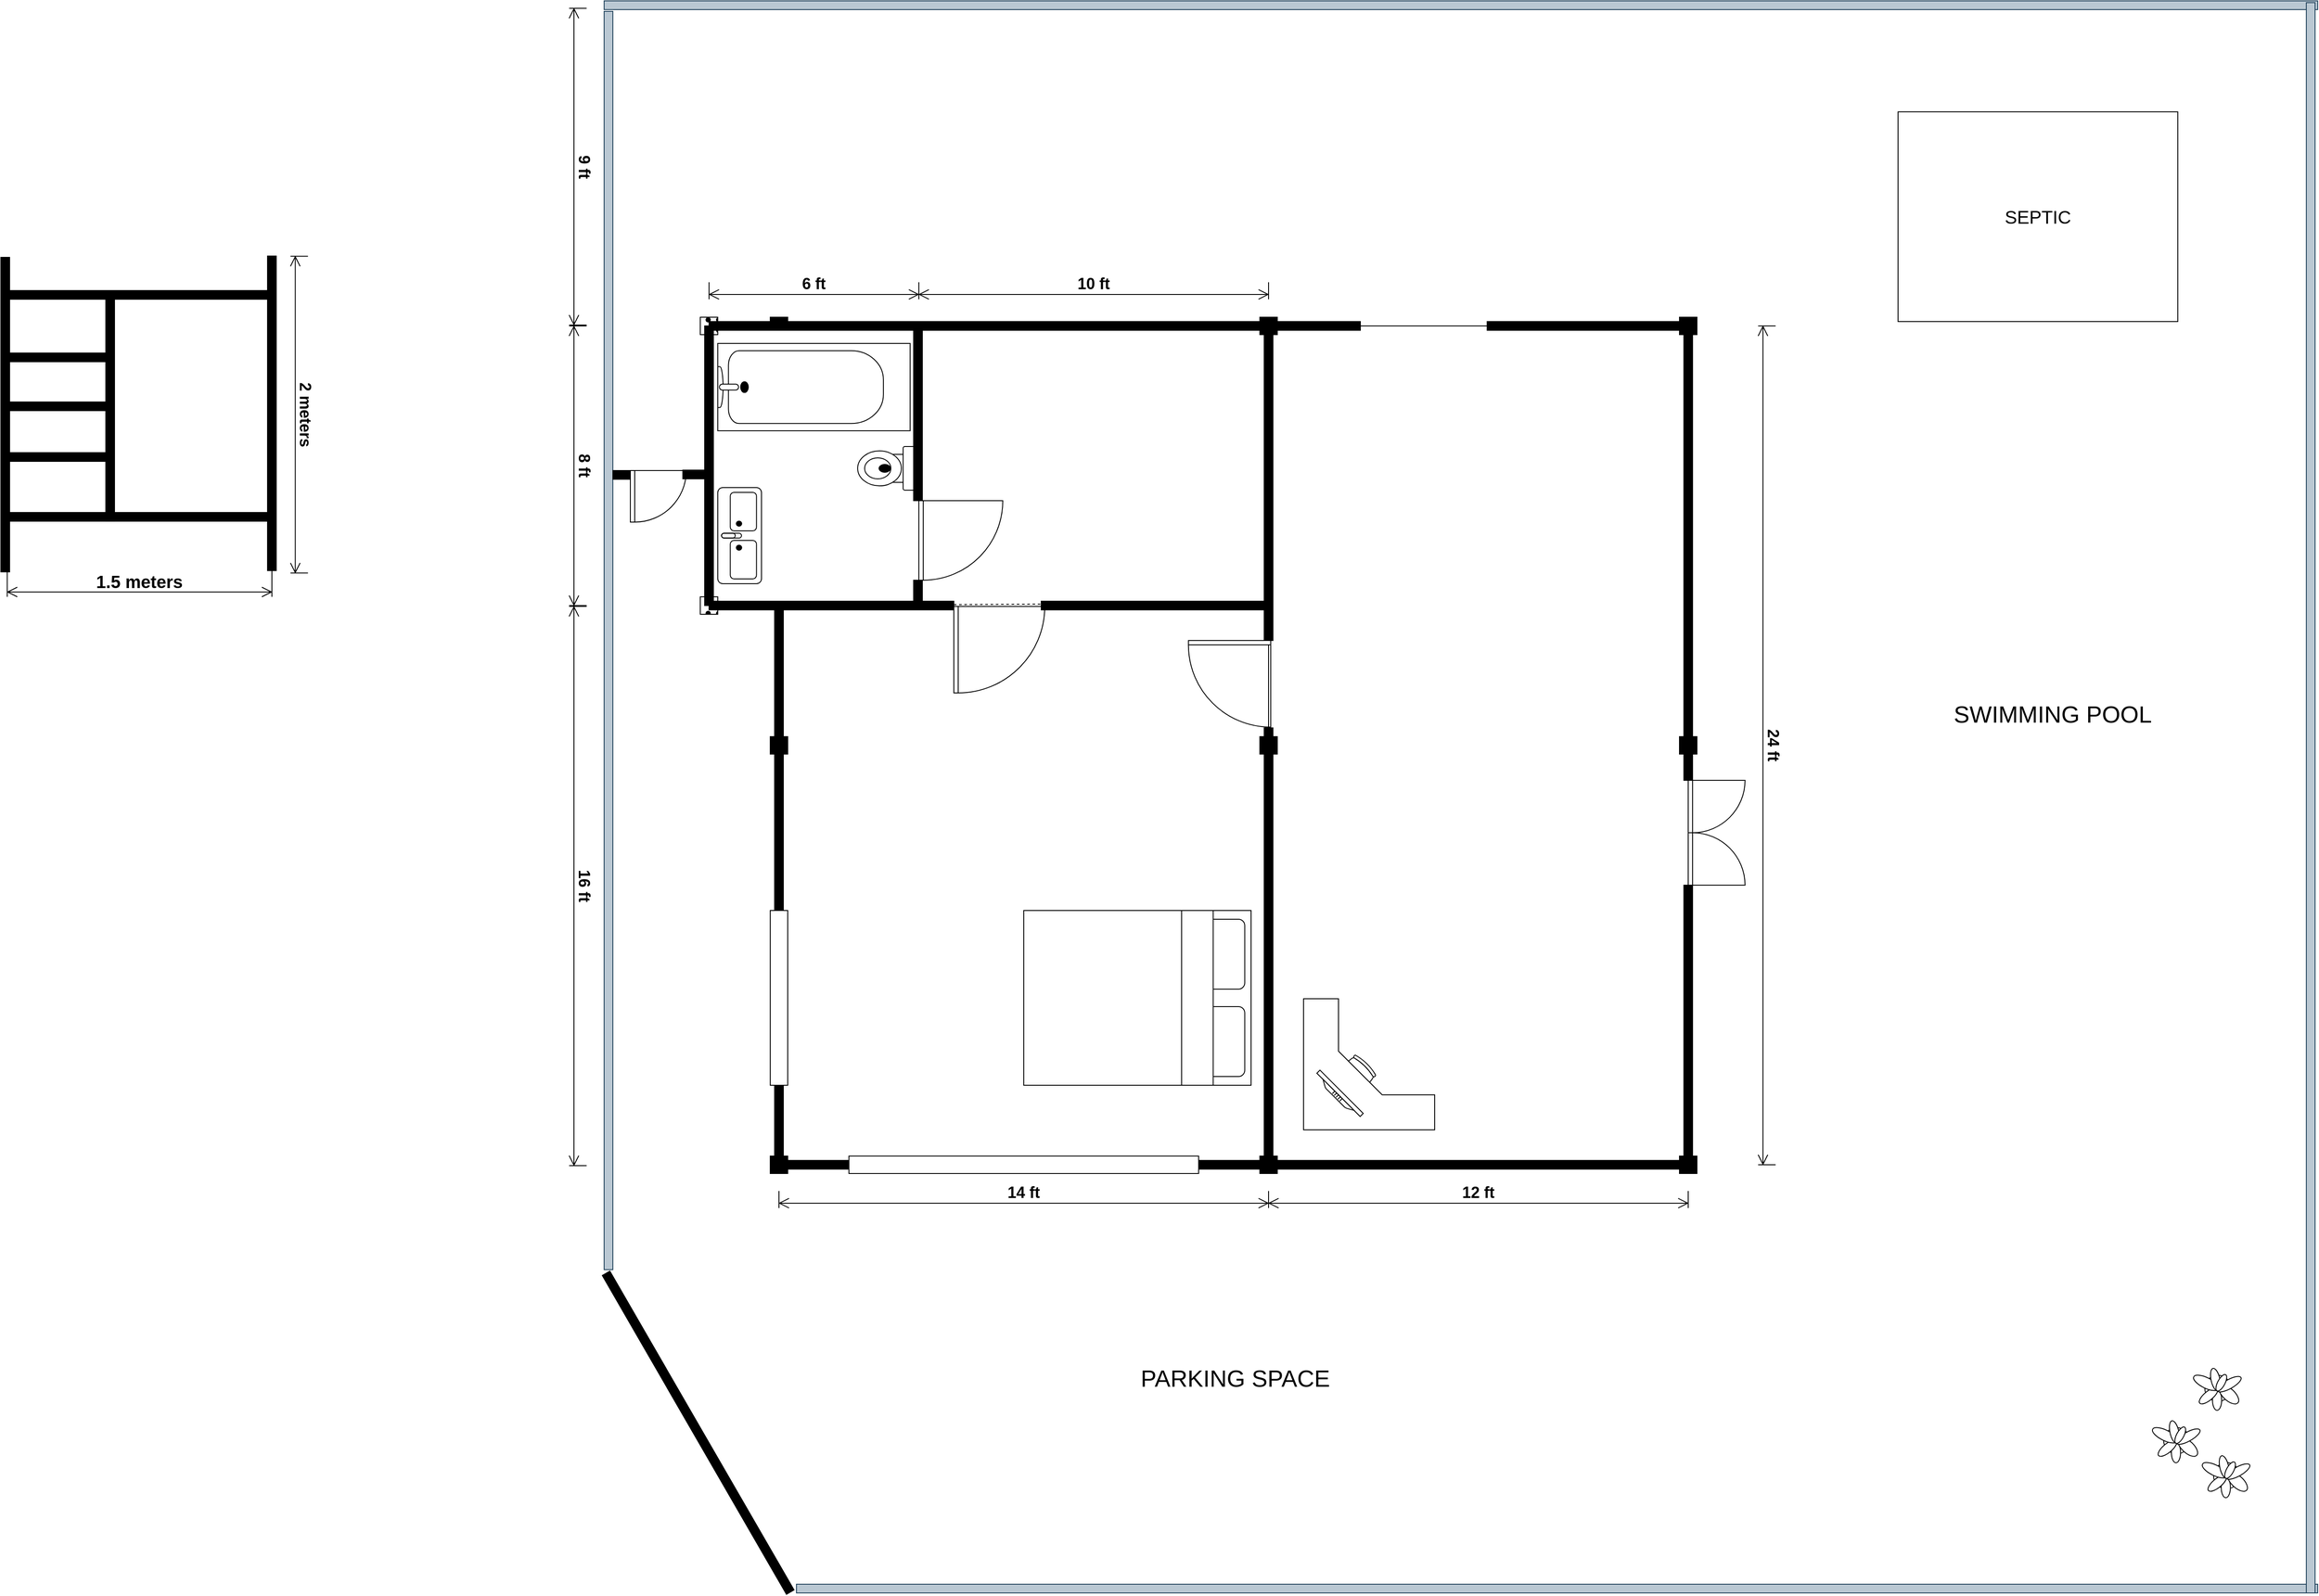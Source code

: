 <mxfile version="21.1.5" type="github">
  <diagram name="Page-1" id="16e2658f-23c8-b752-8be9-c03fbebb8bbe">
    <mxGraphModel dx="5154" dy="2006" grid="1" gridSize="10" guides="1" tooltips="1" connect="1" arrows="1" fold="1" page="1" pageScale="1" pageWidth="1100" pageHeight="850" background="none" math="0" shadow="0">
      <root>
        <mxCell id="0" />
        <mxCell id="1" parent="0" />
        <mxCell id="7wt9Ctz-3R3l7GTghrN8-20" value="24 ft" style="shape=dimension;whiteSpace=wrap;html=1;align=center;points=[];verticalAlign=bottom;spacingBottom=3;labelBackgroundColor=none;rotation=90;direction=east;flipH=0;flipV=0;fontSize=18;fontStyle=1" parent="1" vertex="1">
          <mxGeometry x="-310" y="550" width="960" height="20" as="geometry" />
        </mxCell>
        <mxCell id="7wt9Ctz-3R3l7GTghrN8-34" value="&lt;font style=&quot;font-size: 18px;&quot;&gt;6 ft&lt;/font&gt;" style="shape=dimension;whiteSpace=wrap;html=1;align=center;points=[];verticalAlign=bottom;spacingBottom=3;labelBackgroundColor=none;fontStyle=1" parent="1" vertex="1">
          <mxGeometry x="-1040" y="30" width="240" height="19.49" as="geometry" />
        </mxCell>
        <mxCell id="7wt9Ctz-3R3l7GTghrN8-43" value="" style="rounded=0;whiteSpace=wrap;html=1;fillColor=none;movable=0;resizable=0;rotatable=0;deletable=0;editable=0;locked=1;connectable=0;" parent="1" vertex="1">
          <mxGeometry x="-960" y="80" width="560" height="960" as="geometry" />
        </mxCell>
        <mxCell id="7wt9Ctz-3R3l7GTghrN8-44" value="" style="rounded=0;whiteSpace=wrap;html=1;fillColor=none;movable=0;resizable=0;rotatable=0;deletable=0;editable=0;locked=1;connectable=0;" parent="1" vertex="1">
          <mxGeometry x="-400" y="80" width="480" height="960" as="geometry" />
        </mxCell>
        <mxCell id="7wt9Ctz-3R3l7GTghrN8-45" value="" style="whiteSpace=wrap;html=1;aspect=fixed;fillColor=#000000;" parent="1" vertex="1">
          <mxGeometry x="-410" y="70" width="20" height="20" as="geometry" />
        </mxCell>
        <mxCell id="7wt9Ctz-3R3l7GTghrN8-46" value="" style="whiteSpace=wrap;html=1;aspect=fixed;fillColor=#000000;" parent="1" vertex="1">
          <mxGeometry x="-410" y="550" width="20" height="20" as="geometry" />
        </mxCell>
        <mxCell id="7wt9Ctz-3R3l7GTghrN8-47" value="" style="whiteSpace=wrap;html=1;aspect=fixed;fillColor=#000000;" parent="1" vertex="1">
          <mxGeometry x="-410" y="1030" width="20" height="20" as="geometry" />
        </mxCell>
        <mxCell id="7wt9Ctz-3R3l7GTghrN8-48" value="" style="whiteSpace=wrap;html=1;aspect=fixed;fillColor=#000000;" parent="1" vertex="1">
          <mxGeometry x="70" y="70" width="20" height="20" as="geometry" />
        </mxCell>
        <mxCell id="7wt9Ctz-3R3l7GTghrN8-49" value="" style="whiteSpace=wrap;html=1;aspect=fixed;fillColor=#000000;" parent="1" vertex="1">
          <mxGeometry x="70" y="550" width="20" height="20" as="geometry" />
        </mxCell>
        <mxCell id="7wt9Ctz-3R3l7GTghrN8-50" value="" style="whiteSpace=wrap;html=1;aspect=fixed;fillColor=#000000;" parent="1" vertex="1">
          <mxGeometry x="70" y="1030" width="20" height="20" as="geometry" />
        </mxCell>
        <mxCell id="7wt9Ctz-3R3l7GTghrN8-51" value="" style="whiteSpace=wrap;html=1;aspect=fixed;fillColor=#000000;" parent="1" vertex="1">
          <mxGeometry x="-970" y="70" width="20" height="20" as="geometry" />
        </mxCell>
        <mxCell id="7wt9Ctz-3R3l7GTghrN8-52" value="" style="whiteSpace=wrap;html=1;aspect=fixed;fillColor=#000000;" parent="1" vertex="1">
          <mxGeometry x="-970" y="550" width="20" height="20" as="geometry" />
        </mxCell>
        <mxCell id="7wt9Ctz-3R3l7GTghrN8-53" value="" style="whiteSpace=wrap;html=1;aspect=fixed;fillColor=#000000;" parent="1" vertex="1">
          <mxGeometry x="-970" y="1030" width="20" height="20" as="geometry" />
        </mxCell>
        <mxCell id="7wt9Ctz-3R3l7GTghrN8-54" value="" style="verticalLabelPosition=bottom;html=1;verticalAlign=top;align=center;shape=mxgraph.floorplan.doorRight;aspect=fixed;" parent="1" vertex="1">
          <mxGeometry x="-491.65" y="440" width="94.12" height="100" as="geometry" />
        </mxCell>
        <mxCell id="7wt9Ctz-3R3l7GTghrN8-55" value="" style="verticalLabelPosition=bottom;html=1;verticalAlign=top;align=center;shape=mxgraph.floorplan.doorDouble;aspect=fixed;direction=north;" parent="1" vertex="1">
          <mxGeometry x="80" y="600" width="63.76" height="120" as="geometry" />
        </mxCell>
        <mxCell id="7wt9Ctz-3R3l7GTghrN8-65" value="" style="endArrow=none;html=1;rounded=0;entryX=0;entryY=0.5;entryDx=0;entryDy=0;exitX=1;exitY=0.5;exitDx=0;exitDy=0;" parent="1" source="7wt9Ctz-3R3l7GTghrN8-57" target="7wt9Ctz-3R3l7GTghrN8-51" edge="1">
          <mxGeometry width="50" height="50" relative="1" as="geometry">
            <mxPoint x="-910" y="430" as="sourcePoint" />
            <mxPoint x="-860" y="380" as="targetPoint" />
          </mxGeometry>
        </mxCell>
        <mxCell id="7wt9Ctz-3R3l7GTghrN8-66" value="" style="endArrow=none;html=1;rounded=0;entryX=0;entryY=0.333;entryDx=0;entryDy=0;exitX=1;exitY=0.5;exitDx=0;exitDy=0;entryPerimeter=0;" parent="1" target="7wt9Ctz-3R3l7GTghrN8-43" edge="1">
          <mxGeometry width="50" height="50" relative="1" as="geometry">
            <mxPoint x="-1030" y="399.72" as="sourcePoint" />
            <mxPoint x="-970" y="399.72" as="targetPoint" />
          </mxGeometry>
        </mxCell>
        <mxCell id="7wt9Ctz-3R3l7GTghrN8-67" value="" style="endArrow=none;html=1;rounded=0;entryX=0.5;entryY=1;entryDx=0;entryDy=0;exitX=0.5;exitY=0;exitDx=0;exitDy=0;" parent="1" source="7wt9Ctz-3R3l7GTghrN8-59" target="7wt9Ctz-3R3l7GTghrN8-57" edge="1">
          <mxGeometry width="50" height="50" relative="1" as="geometry">
            <mxPoint x="-1020" y="409.72" as="sourcePoint" />
            <mxPoint x="-950" y="410" as="targetPoint" />
          </mxGeometry>
        </mxCell>
        <mxCell id="7wt9Ctz-3R3l7GTghrN8-68" value="" style="endArrow=none;html=1;rounded=0;entryX=-0.001;entryY=0.334;entryDx=0;entryDy=0;entryPerimeter=0;dashed=1;" parent="1" source="7wt9Ctz-3R3l7GTghrN8-91" target="7wt9Ctz-3R3l7GTghrN8-44" edge="1">
          <mxGeometry width="50" height="50" relative="1" as="geometry">
            <mxPoint x="-960" y="400" as="sourcePoint" />
            <mxPoint x="-890" y="399.8" as="targetPoint" />
          </mxGeometry>
        </mxCell>
        <mxCell id="7wt9Ctz-3R3l7GTghrN8-69" value="" style="endArrow=none;html=1;rounded=0;entryX=0.5;entryY=1;entryDx=0;entryDy=0;dashed=1;" parent="1" source="7wt9Ctz-3R3l7GTghrN8-98" edge="1">
          <mxGeometry width="50" height="50" relative="1" as="geometry">
            <mxPoint x="-800" y="400" as="sourcePoint" />
            <mxPoint x="-800" y="80" as="targetPoint" />
          </mxGeometry>
        </mxCell>
        <mxCell id="7wt9Ctz-3R3l7GTghrN8-70" value="" style="verticalLabelPosition=bottom;html=1;verticalAlign=top;align=center;shape=mxgraph.floorplan.doorRight;aspect=fixed;direction=north;" parent="1" vertex="1">
          <mxGeometry x="-760" y="401" width="105.14" height="99" as="geometry" />
        </mxCell>
        <mxCell id="7wt9Ctz-3R3l7GTghrN8-71" value="" style="verticalLabelPosition=bottom;html=1;verticalAlign=top;align=center;shape=mxgraph.floorplan.doorRight;aspect=fixed;direction=north;" parent="1" vertex="1">
          <mxGeometry x="-800" y="280" width="96.65" height="91" as="geometry" />
        </mxCell>
        <mxCell id="7wt9Ctz-3R3l7GTghrN8-72" value="" style="rounded=0;whiteSpace=wrap;html=1;" parent="1" vertex="1">
          <mxGeometry x="-1040" y="80" width="240" height="320" as="geometry" />
        </mxCell>
        <mxCell id="7wt9Ctz-3R3l7GTghrN8-57" value="" style="whiteSpace=wrap;html=1;aspect=fixed;fillColor=#000000;fillStyle=dots;" parent="1" vertex="1">
          <mxGeometry x="-1050" y="70.0" width="20" height="20" as="geometry" />
        </mxCell>
        <mxCell id="7wt9Ctz-3R3l7GTghrN8-59" value="" style="whiteSpace=wrap;html=1;aspect=fixed;fillColor=#000000;fillStyle=dots;" parent="1" vertex="1">
          <mxGeometry x="-1050" y="390.0" width="20" height="20" as="geometry" />
        </mxCell>
        <mxCell id="7wt9Ctz-3R3l7GTghrN8-73" value="" style="verticalLabelPosition=bottom;html=1;verticalAlign=top;align=center;shape=mxgraph.floorplan.toilet;direction=south;" parent="1" vertex="1">
          <mxGeometry x="-870" y="218" width="67" height="50" as="geometry" />
        </mxCell>
        <mxCell id="7wt9Ctz-3R3l7GTghrN8-81" value="" style="verticalLabelPosition=bottom;html=1;verticalAlign=top;align=center;shape=mxgraph.floorplan.bathtub2;" parent="1" vertex="1">
          <mxGeometry x="-1030" y="100" width="220" height="100" as="geometry" />
        </mxCell>
        <mxCell id="7wt9Ctz-3R3l7GTghrN8-82" value="" style="verticalLabelPosition=bottom;html=1;verticalAlign=top;align=center;shape=mxgraph.floorplan.bed_double;direction=south;" parent="1" vertex="1">
          <mxGeometry x="-680" y="749" width="260" height="200" as="geometry" />
        </mxCell>
        <mxCell id="7wt9Ctz-3R3l7GTghrN8-84" value="" style="verticalLabelPosition=bottom;html=1;verticalAlign=top;align=center;shape=mxgraph.floorplan.sink_double2;direction=north;" parent="1" vertex="1">
          <mxGeometry x="-1030" y="265" width="50" height="110" as="geometry" />
        </mxCell>
        <mxCell id="7wt9Ctz-3R3l7GTghrN8-85" value="" style="verticalLabelPosition=bottom;html=1;verticalAlign=top;align=center;shape=mxgraph.floorplan.wall;fillColor=strokeColor;direction=south;" parent="1" vertex="1">
          <mxGeometry x="-965" y="401" width="10" height="149" as="geometry" />
        </mxCell>
        <mxCell id="7wt9Ctz-3R3l7GTghrN8-86" value="" style="verticalLabelPosition=bottom;html=1;verticalAlign=top;align=center;shape=mxgraph.floorplan.wall;fillColor=strokeColor;direction=south;" parent="1" vertex="1">
          <mxGeometry x="-965" y="571" width="10" height="459" as="geometry" />
        </mxCell>
        <mxCell id="7wt9Ctz-3R3l7GTghrN8-87" value="" style="verticalLabelPosition=bottom;html=1;verticalAlign=top;align=center;shape=mxgraph.floorplan.wall;fillColor=strokeColor;" parent="1" vertex="1">
          <mxGeometry x="-950" y="1035" width="540" height="10" as="geometry" />
        </mxCell>
        <mxCell id="7wt9Ctz-3R3l7GTghrN8-88" value="" style="verticalLabelPosition=bottom;html=1;verticalAlign=top;align=center;shape=mxgraph.floorplan.wall;fillColor=strokeColor;direction=south;" parent="1" vertex="1">
          <mxGeometry x="-405" y="570" width="10" height="459" as="geometry" />
        </mxCell>
        <mxCell id="7wt9Ctz-3R3l7GTghrN8-89" value="" style="verticalLabelPosition=bottom;html=1;verticalAlign=top;align=center;shape=mxgraph.floorplan.wall;fillColor=strokeColor;direction=south;" parent="1" vertex="1">
          <mxGeometry x="-405" y="91" width="10" height="349" as="geometry" />
        </mxCell>
        <mxCell id="7wt9Ctz-3R3l7GTghrN8-90" value="" style="verticalLabelPosition=bottom;html=1;verticalAlign=top;align=center;shape=mxgraph.floorplan.wall;fillColor=strokeColor;direction=south;" parent="1" vertex="1">
          <mxGeometry x="-405" y="540" width="10" height="10" as="geometry" />
        </mxCell>
        <mxCell id="7wt9Ctz-3R3l7GTghrN8-92" value="" style="endArrow=none;html=1;rounded=0;entryX=-0.001;entryY=0.334;entryDx=0;entryDy=0;entryPerimeter=0;dashed=1;" parent="1" source="7wt9Ctz-3R3l7GTghrN8-94" target="7wt9Ctz-3R3l7GTghrN8-91" edge="1">
          <mxGeometry width="50" height="50" relative="1" as="geometry">
            <mxPoint x="-960" y="400" as="sourcePoint" />
            <mxPoint x="-400" y="401" as="targetPoint" />
          </mxGeometry>
        </mxCell>
        <mxCell id="7wt9Ctz-3R3l7GTghrN8-91" value="" style="verticalLabelPosition=bottom;html=1;verticalAlign=top;align=center;shape=mxgraph.floorplan.wall;fillColor=strokeColor;" parent="1" vertex="1">
          <mxGeometry x="-660" y="395" width="260" height="10" as="geometry" />
        </mxCell>
        <mxCell id="7wt9Ctz-3R3l7GTghrN8-93" value="" style="verticalLabelPosition=bottom;html=1;verticalAlign=top;align=center;shape=mxgraph.floorplan.wall;fillColor=strokeColor;" parent="1" vertex="1">
          <mxGeometry x="-1040" y="75" width="630" height="10" as="geometry" />
        </mxCell>
        <mxCell id="7wt9Ctz-3R3l7GTghrN8-95" value="" style="endArrow=none;html=1;rounded=0;entryX=-0.001;entryY=0.334;entryDx=0;entryDy=0;entryPerimeter=0;dashed=1;" parent="1" target="7wt9Ctz-3R3l7GTghrN8-94" edge="1">
          <mxGeometry width="50" height="50" relative="1" as="geometry">
            <mxPoint x="-960" y="400" as="sourcePoint" />
            <mxPoint x="-698" y="398" as="targetPoint" />
          </mxGeometry>
        </mxCell>
        <mxCell id="7wt9Ctz-3R3l7GTghrN8-94" value="" style="verticalLabelPosition=bottom;html=1;verticalAlign=top;align=center;shape=mxgraph.floorplan.wall;fillColor=strokeColor;" parent="1" vertex="1">
          <mxGeometry x="-1040" y="395" width="280" height="10" as="geometry" />
        </mxCell>
        <mxCell id="7wt9Ctz-3R3l7GTghrN8-96" value="" style="verticalLabelPosition=bottom;html=1;verticalAlign=top;align=center;shape=mxgraph.floorplan.wall;fillColor=strokeColor;direction=south;" parent="1" vertex="1">
          <mxGeometry x="-1045" y="80" width="10" height="320" as="geometry" />
        </mxCell>
        <mxCell id="7wt9Ctz-3R3l7GTghrN8-97" value="" style="verticalLabelPosition=bottom;html=1;verticalAlign=top;align=center;shape=mxgraph.floorplan.wall;fillColor=strokeColor;direction=south;" parent="1" vertex="1">
          <mxGeometry x="-806" y="83" width="10" height="197" as="geometry" />
        </mxCell>
        <mxCell id="7wt9Ctz-3R3l7GTghrN8-99" value="" style="endArrow=none;html=1;rounded=0;entryX=0.5;entryY=1;entryDx=0;entryDy=0;dashed=1;" parent="1" target="7wt9Ctz-3R3l7GTghrN8-98" edge="1">
          <mxGeometry width="50" height="50" relative="1" as="geometry">
            <mxPoint x="-800" y="400" as="sourcePoint" />
            <mxPoint x="-800" y="80" as="targetPoint" />
          </mxGeometry>
        </mxCell>
        <mxCell id="7wt9Ctz-3R3l7GTghrN8-98" value="" style="verticalLabelPosition=bottom;html=1;verticalAlign=top;align=center;shape=mxgraph.floorplan.wall;fillColor=strokeColor;direction=south;" parent="1" vertex="1">
          <mxGeometry x="-806" y="371" width="10" height="30" as="geometry" />
        </mxCell>
        <mxCell id="7wt9Ctz-3R3l7GTghrN8-100" value="" style="verticalLabelPosition=bottom;html=1;verticalAlign=top;align=center;shape=mxgraph.floorplan.wall;fillColor=strokeColor;direction=south;" parent="1" vertex="1">
          <mxGeometry x="75" y="90" width="10" height="510" as="geometry" />
        </mxCell>
        <mxCell id="7wt9Ctz-3R3l7GTghrN8-102" value="" style="verticalLabelPosition=bottom;html=1;verticalAlign=top;align=center;shape=mxgraph.floorplan.wall;fillColor=strokeColor;direction=south;" parent="1" vertex="1">
          <mxGeometry x="75" y="720" width="10" height="309" as="geometry" />
        </mxCell>
        <mxCell id="7wt9Ctz-3R3l7GTghrN8-106" value="" style="verticalLabelPosition=bottom;html=1;verticalAlign=top;align=center;shape=mxgraph.floorplan.wall;fillColor=#bac8d3;direction=south;strokeColor=#23445d;" parent="1" vertex="1">
          <mxGeometry x="-1160" y="-280" width="10" height="1440" as="geometry" />
        </mxCell>
        <mxCell id="7wt9Ctz-3R3l7GTghrN8-108" value="" style="verticalLabelPosition=bottom;html=1;verticalAlign=top;align=center;shape=mxgraph.floorplan.wall;fillColor=#bac8d3;strokeColor=#23445d;" parent="1" vertex="1">
          <mxGeometry x="-940" y="1520" width="1740" height="10" as="geometry" />
        </mxCell>
        <mxCell id="7wt9Ctz-3R3l7GTghrN8-109" value="" style="verticalLabelPosition=bottom;html=1;verticalAlign=top;align=center;shape=mxgraph.floorplan.wall;fillColor=#bac8d3;strokeColor=#23445d;" parent="1" vertex="1">
          <mxGeometry x="-1160" y="-292" width="1960" height="10" as="geometry" />
        </mxCell>
        <mxCell id="7wt9Ctz-3R3l7GTghrN8-110" value="" style="verticalLabelPosition=bottom;html=1;verticalAlign=top;align=center;shape=mxgraph.floorplan.wall;fillColor=strokeColor;" parent="1" vertex="1">
          <mxGeometry x="-1070" y="245" width="30" height="10" as="geometry" />
        </mxCell>
        <mxCell id="7wt9Ctz-3R3l7GTghrN8-111" value="" style="verticalLabelPosition=bottom;html=1;verticalAlign=top;align=center;shape=mxgraph.floorplan.wall;fillColor=strokeColor;" parent="1" vertex="1">
          <mxGeometry x="-1150" y="245.5" width="20" height="10" as="geometry" />
        </mxCell>
        <mxCell id="7wt9Ctz-3R3l7GTghrN8-112" value="" style="verticalLabelPosition=bottom;html=1;verticalAlign=top;align=center;shape=mxgraph.floorplan.doorRight;aspect=fixed;direction=north;" parent="1" vertex="1">
          <mxGeometry x="-1130" y="245.5" width="62.66" height="59" as="geometry" />
        </mxCell>
        <mxCell id="7wt9Ctz-3R3l7GTghrN8-113" value="" style="verticalLabelPosition=bottom;html=1;verticalAlign=top;align=center;shape=mxgraph.floorplan.wall;fillColor=strokeColor;" parent="1" vertex="1">
          <mxGeometry x="-395" y="75" width="100" height="10" as="geometry" />
        </mxCell>
        <mxCell id="7wt9Ctz-3R3l7GTghrN8-114" value="" style="verticalLabelPosition=bottom;html=1;verticalAlign=top;align=center;shape=mxgraph.floorplan.wall;fillColor=strokeColor;" parent="1" vertex="1">
          <mxGeometry x="-150" y="75" width="220" height="10" as="geometry" />
        </mxCell>
        <mxCell id="7wt9Ctz-3R3l7GTghrN8-115" value="" style="verticalLabelPosition=bottom;html=1;verticalAlign=top;align=center;shape=mxgraph.floorplan.wall;fillColor=strokeColor;" parent="1" vertex="1">
          <mxGeometry x="-390" y="1035" width="470" height="10" as="geometry" />
        </mxCell>
        <mxCell id="7wt9Ctz-3R3l7GTghrN8-116" value="" style="verticalLabelPosition=bottom;html=1;verticalAlign=top;align=center;shape=mxgraph.floorplan.wall;fillColor=#bac8d3;direction=south;strokeColor=#23445d;" parent="1" vertex="1">
          <mxGeometry x="787" y="-290" width="10" height="1820" as="geometry" />
        </mxCell>
        <mxCell id="7wt9Ctz-3R3l7GTghrN8-117" value="" style="verticalLabelPosition=bottom;html=1;verticalAlign=top;align=center;shape=mxgraph.floorplan.wall;fillColor=strokeColor;direction=south;rotation=-30;" parent="1" vertex="1">
          <mxGeometry x="-1057.43" y="1136.02" width="10" height="421.28" as="geometry" />
        </mxCell>
        <mxCell id="7wt9Ctz-3R3l7GTghrN8-118" value="" style="verticalLabelPosition=bottom;html=1;verticalAlign=top;align=center;shape=mxgraph.floorplan.plant;" parent="1" vertex="1">
          <mxGeometry x="670" y="1370" width="47" height="51" as="geometry" />
        </mxCell>
        <mxCell id="7wt9Ctz-3R3l7GTghrN8-119" value="" style="verticalLabelPosition=bottom;html=1;verticalAlign=top;align=center;shape=mxgraph.floorplan.plant;" parent="1" vertex="1">
          <mxGeometry x="660" y="1270" width="47" height="51" as="geometry" />
        </mxCell>
        <mxCell id="7wt9Ctz-3R3l7GTghrN8-120" value="" style="verticalLabelPosition=bottom;html=1;verticalAlign=top;align=center;shape=mxgraph.floorplan.desk_corner;direction=north;" parent="1" vertex="1">
          <mxGeometry x="-360" y="850" width="150" height="150" as="geometry" />
        </mxCell>
        <mxCell id="7wt9Ctz-3R3l7GTghrN8-128" value="" style="verticalLabelPosition=bottom;html=1;verticalAlign=top;align=center;shape=mxgraph.floorplan.flat_tv;direction=west;rotation=45;" parent="1" vertex="1">
          <mxGeometry x="-355" y="955" width="70" height="10" as="geometry" />
        </mxCell>
        <mxCell id="7wt9Ctz-3R3l7GTghrN8-130" value="&lt;font style=&quot;font-size: 18px;&quot;&gt;14 ft&lt;/font&gt;" style="shape=dimension;whiteSpace=wrap;html=1;align=center;points=[];verticalAlign=bottom;spacingBottom=3;labelBackgroundColor=none;fontStyle=1" parent="1" vertex="1">
          <mxGeometry x="-960" y="1070" width="560" height="19.49" as="geometry" />
        </mxCell>
        <mxCell id="7wt9Ctz-3R3l7GTghrN8-131" value="&lt;font style=&quot;font-size: 18px;&quot;&gt;12 ft&lt;/font&gt;" style="shape=dimension;whiteSpace=wrap;html=1;align=center;points=[];verticalAlign=bottom;spacingBottom=3;labelBackgroundColor=none;fontStyle=1" parent="1" vertex="1">
          <mxGeometry x="-400" y="1070" width="480" height="19.49" as="geometry" />
        </mxCell>
        <mxCell id="7wt9Ctz-3R3l7GTghrN8-132" value="8 ft" style="shape=dimension;whiteSpace=wrap;html=1;align=center;points=[];verticalAlign=bottom;spacingBottom=3;labelBackgroundColor=none;rotation=90;direction=east;flipH=0;flipV=0;fontSize=18;fontStyle=1" parent="1" vertex="1">
          <mxGeometry x="-1350" y="230" width="320" height="20" as="geometry" />
        </mxCell>
        <mxCell id="7wt9Ctz-3R3l7GTghrN8-133" value="16 ft" style="shape=dimension;whiteSpace=wrap;html=1;align=center;points=[];verticalAlign=bottom;spacingBottom=3;labelBackgroundColor=none;rotation=90;direction=east;flipH=0;flipV=0;fontSize=18;fontStyle=1" parent="1" vertex="1">
          <mxGeometry x="-1510" y="711" width="640" height="20" as="geometry" />
        </mxCell>
        <mxCell id="7wt9Ctz-3R3l7GTghrN8-134" value="&lt;font style=&quot;font-size: 18px;&quot;&gt;10 ft&lt;/font&gt;" style="shape=dimension;whiteSpace=wrap;html=1;align=center;points=[];verticalAlign=bottom;spacingBottom=3;labelBackgroundColor=none;fontStyle=1" parent="1" vertex="1">
          <mxGeometry x="-800" y="30" width="400" height="19.49" as="geometry" />
        </mxCell>
        <mxCell id="7wt9Ctz-3R3l7GTghrN8-138" value="9 ft" style="shape=dimension;whiteSpace=wrap;html=1;align=center;points=[];verticalAlign=bottom;spacingBottom=3;labelBackgroundColor=none;rotation=90;direction=east;flipH=0;flipV=0;fontSize=18;fontStyle=1" parent="1" vertex="1">
          <mxGeometry x="-1371.25" y="-112.25" width="362.5" height="20" as="geometry" />
        </mxCell>
        <mxCell id="7wt9Ctz-3R3l7GTghrN8-139" value="" style="verticalLabelPosition=bottom;html=1;verticalAlign=top;align=center;shape=mxgraph.floorplan.plant;" parent="1" vertex="1">
          <mxGeometry x="613" y="1330" width="47" height="51" as="geometry" />
        </mxCell>
        <mxCell id="7wt9Ctz-3R3l7GTghrN8-140" value="PARKING SPACE" style="text;html=1;strokeColor=none;fillColor=none;align=center;verticalAlign=middle;whiteSpace=wrap;rounded=0;fontSize=27;" parent="1" vertex="1">
          <mxGeometry x="-728" y="1270" width="580" height="30" as="geometry" />
        </mxCell>
        <mxCell id="7wt9Ctz-3R3l7GTghrN8-141" value="SWIMMING POOL" style="text;html=1;strokeColor=none;fillColor=none;align=center;verticalAlign=middle;whiteSpace=wrap;rounded=0;fontSize=27;" parent="1" vertex="1">
          <mxGeometry x="207" y="510" width="580" height="30" as="geometry" />
        </mxCell>
        <mxCell id="7wt9Ctz-3R3l7GTghrN8-142" value="&lt;font style=&quot;font-size: 21px;&quot;&gt;SEPTIC&lt;/font&gt;" style="rounded=0;whiteSpace=wrap;html=1;" parent="1" vertex="1">
          <mxGeometry x="320" y="-165" width="320" height="240" as="geometry" />
        </mxCell>
        <mxCell id="cCLTIpCCPxyg017neQxu-1" value="" style="rounded=0;whiteSpace=wrap;html=1;" parent="1" vertex="1">
          <mxGeometry x="-970" y="749" width="20" height="200" as="geometry" />
        </mxCell>
        <mxCell id="cCLTIpCCPxyg017neQxu-2" value="" style="rounded=0;whiteSpace=wrap;html=1;direction=south;" parent="1" vertex="1">
          <mxGeometry x="-880" y="1030" width="400" height="20" as="geometry" />
        </mxCell>
        <mxCell id="v2xkksdArZcoPXABsqu6-2" value="" style="verticalLabelPosition=bottom;html=1;verticalAlign=top;align=center;shape=mxgraph.floorplan.wall;fillColor=strokeColor;direction=south;" vertex="1" parent="1">
          <mxGeometry x="-1545" width="10" height="360" as="geometry" />
        </mxCell>
        <mxCell id="v2xkksdArZcoPXABsqu6-3" value="" style="verticalLabelPosition=bottom;html=1;verticalAlign=top;align=center;shape=mxgraph.floorplan.wall;fillColor=strokeColor;direction=south;" vertex="1" parent="1">
          <mxGeometry x="-1850" y="1.5" width="10" height="360" as="geometry" />
        </mxCell>
        <mxCell id="v2xkksdArZcoPXABsqu6-4" value="" style="verticalLabelPosition=bottom;html=1;verticalAlign=top;align=center;shape=mxgraph.floorplan.wall;fillColor=strokeColor;direction=west;" vertex="1" parent="1">
          <mxGeometry x="-1840" y="39.49" width="295" height="10" as="geometry" />
        </mxCell>
        <mxCell id="v2xkksdArZcoPXABsqu6-5" value="" style="verticalLabelPosition=bottom;html=1;verticalAlign=top;align=center;shape=mxgraph.floorplan.wall;fillColor=strokeColor;direction=west;" vertex="1" parent="1">
          <mxGeometry x="-1841" y="293.49" width="295" height="10" as="geometry" />
        </mxCell>
        <mxCell id="v2xkksdArZcoPXABsqu6-6" value="" style="verticalLabelPosition=bottom;html=1;verticalAlign=top;align=center;shape=mxgraph.floorplan.wall;fillColor=strokeColor;direction=north;" vertex="1" parent="1">
          <mxGeometry x="-1730" y="50" width="10" height="253.49" as="geometry" />
        </mxCell>
        <mxCell id="v2xkksdArZcoPXABsqu6-7" value="" style="verticalLabelPosition=bottom;html=1;verticalAlign=top;align=center;shape=mxgraph.floorplan.wall;fillColor=strokeColor;direction=east;" vertex="1" parent="1">
          <mxGeometry x="-1841.74" y="111" width="111.74" height="10" as="geometry" />
        </mxCell>
        <mxCell id="v2xkksdArZcoPXABsqu6-8" value="" style="verticalLabelPosition=bottom;html=1;verticalAlign=top;align=center;shape=mxgraph.floorplan.wall;fillColor=strokeColor;direction=east;" vertex="1" parent="1">
          <mxGeometry x="-1842.74" y="167" width="111.74" height="10" as="geometry" />
        </mxCell>
        <mxCell id="v2xkksdArZcoPXABsqu6-9" value="" style="verticalLabelPosition=bottom;html=1;verticalAlign=top;align=center;shape=mxgraph.floorplan.wall;fillColor=strokeColor;direction=east;" vertex="1" parent="1">
          <mxGeometry x="-1840.74" y="225" width="111.74" height="10" as="geometry" />
        </mxCell>
        <mxCell id="v2xkksdArZcoPXABsqu6-10" value="1.5 meters" style="shape=dimension;whiteSpace=wrap;html=1;align=center;points=[];verticalAlign=bottom;spacingBottom=3;labelBackgroundColor=none;fontStyle=1;fontSize=20;" vertex="1" parent="1">
          <mxGeometry x="-1842.74" y="350" width="302.74" height="40" as="geometry" />
        </mxCell>
        <mxCell id="v2xkksdArZcoPXABsqu6-12" value="2 meters" style="shape=dimension;whiteSpace=wrap;html=1;align=center;points=[];verticalAlign=bottom;spacingBottom=3;labelBackgroundColor=none;rotation=90;direction=east;flipH=0;flipV=0;fontSize=18;fontStyle=1" vertex="1" parent="1">
          <mxGeometry x="-1690" y="171.5" width="362.5" height="20" as="geometry" />
        </mxCell>
      </root>
    </mxGraphModel>
  </diagram>
</mxfile>
